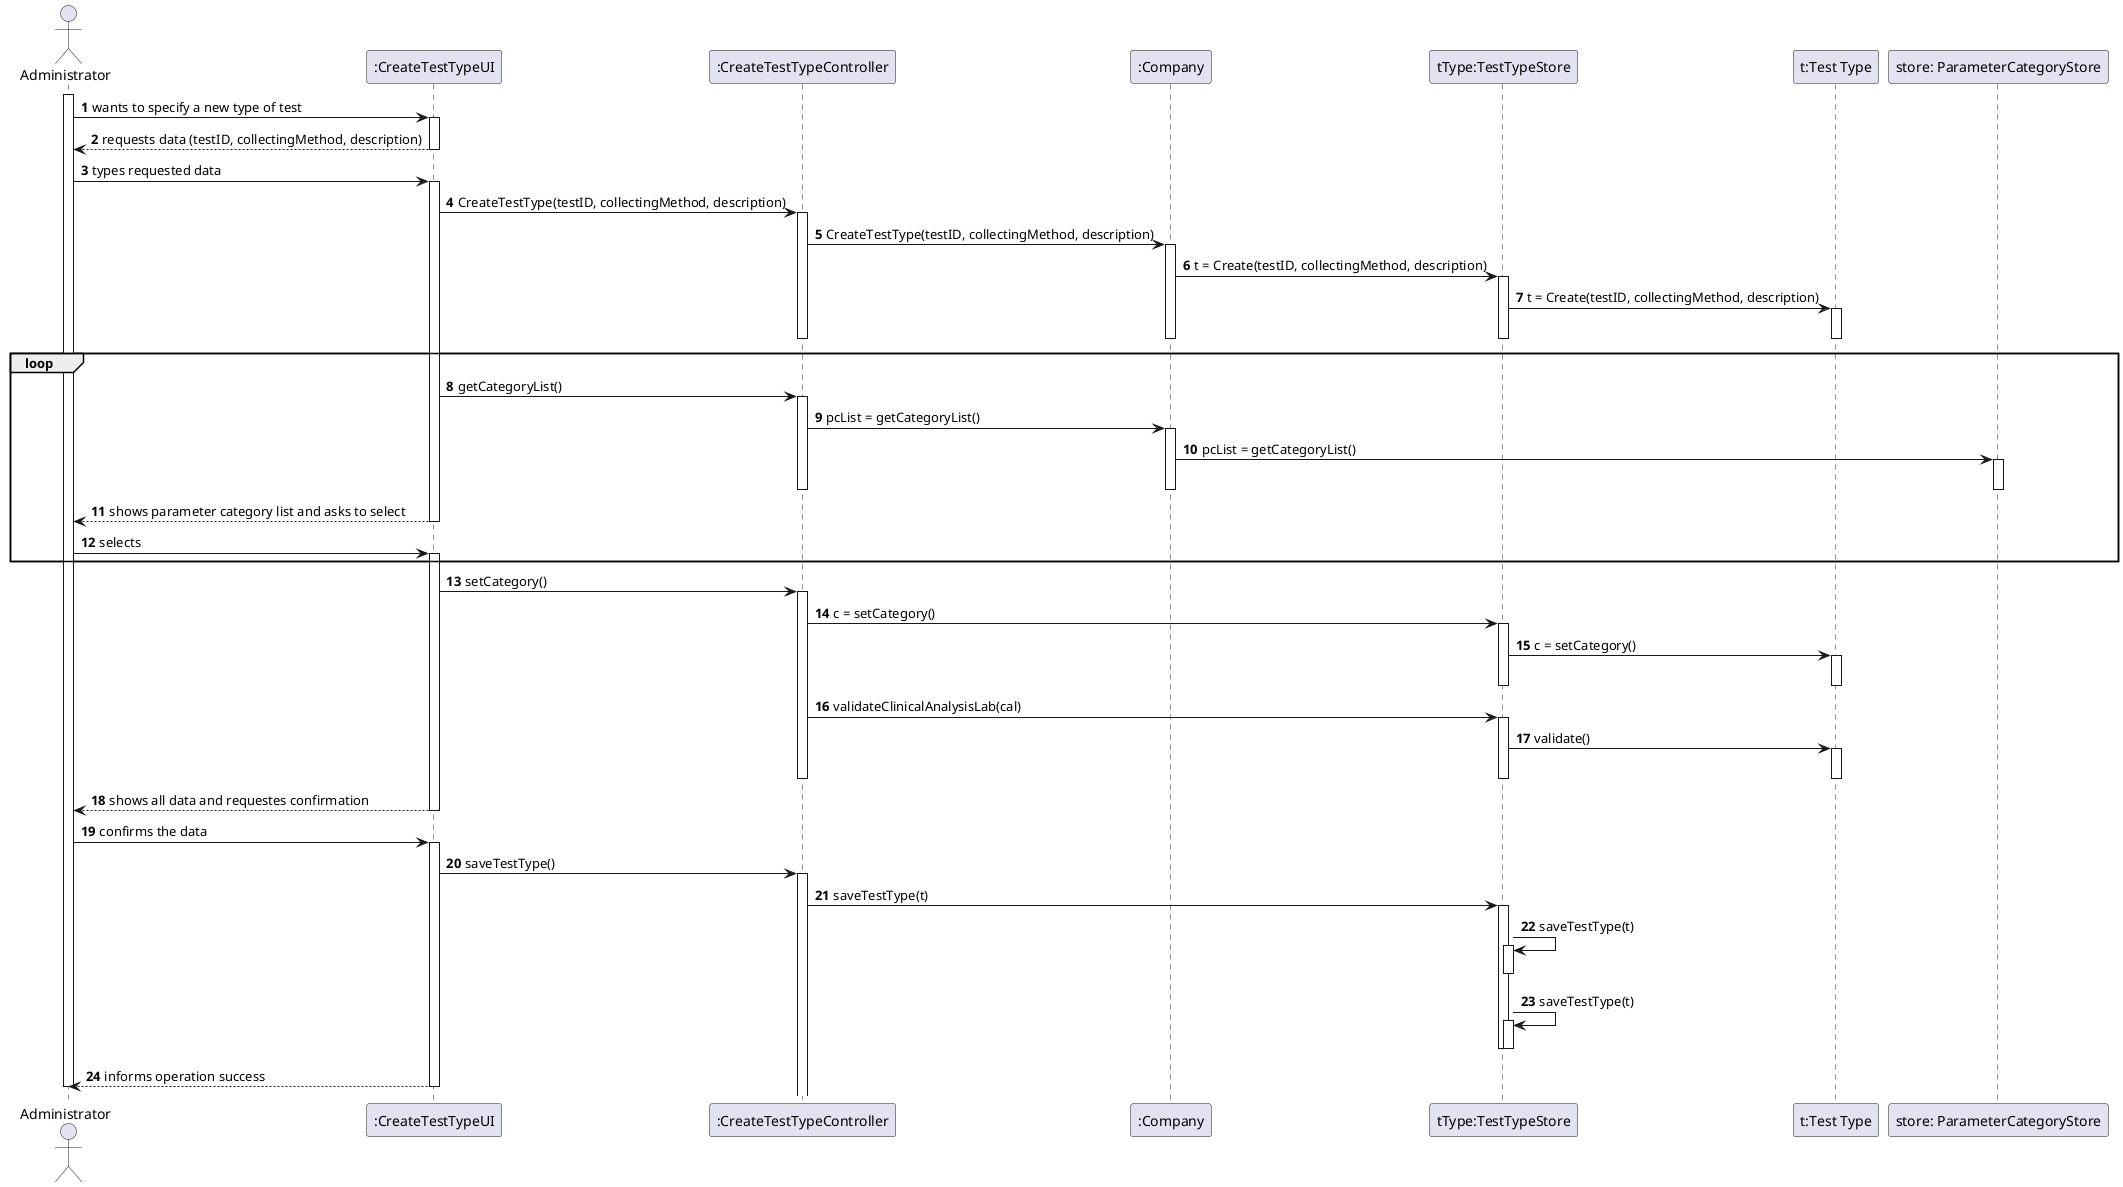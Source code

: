 @startuml
autonumber
actor Administrator as A
participant ":CreateTestTypeUI" as UI
participant ":CreateTestTypeController" as CTRL
participant ":Company" as C

participant "tType:TestTypeStore" as STO
participant "t:Test Type" as T
participant "store: ParameterCategoryStore" as CAT

activate A
A -> UI: wants to specify a new type of test
activate UI
UI --> A: requests data (testID, collectingMethod, description)
deactivate UI
A -> UI: types requested data
activate UI
UI -> CTRL: CreateTestType(testID, collectingMethod, description)
activate CTRL
CTRL -> C: CreateTestType(testID, collectingMethod, description)
activate C
C -> STO: t = Create(testID, collectingMethod, description)
activate STO
STO-> T: t = Create(testID, collectingMethod, description)
activate T
deactivate T
deactivate STO
deactivate C
deactivate CTRL

loop
UI -> CTRL: getCategoryList()
activate CTRL
CTRL -> C : pcList = getCategoryList()
activate C
C->CAT: pcList = getCategoryList()
activate CAT
deactivate CAT
deactivate C
deactivate CTRL
UI --> A: shows parameter category list and asks to select
deactivate UI
A -> UI: selects
activate UI
end
UI -> CTRL: setCategory()
activate CTRL
CTRL -> STO: c = setCategory()
activate STO
STO -> T: c = setCategory()
activate T
deactivate T
deactivate STO
deactivate C
CTRL -> STO: validateClinicalAnalysisLab(cal)
activate STO
STO -> T : validate()
activate T
deactivate T
deactivate STO
deactivate CTRL

UI --> A: shows all data and requestes confirmation
deactivate UI

A -> UI: confirms the data
activate UI
UI-> CTRL : saveTestType()
activate CTRL
CTRL -> STO: saveTestType(t)
activate STO
STO -> STO : saveTestType(t)
activate STO
deactivate STO
STO -> STO : saveTestType(t)
activate STO
deactivate STO
deactivate STO
UI --> A: informs operation success
deactivate UI
deactivate A


@enduml